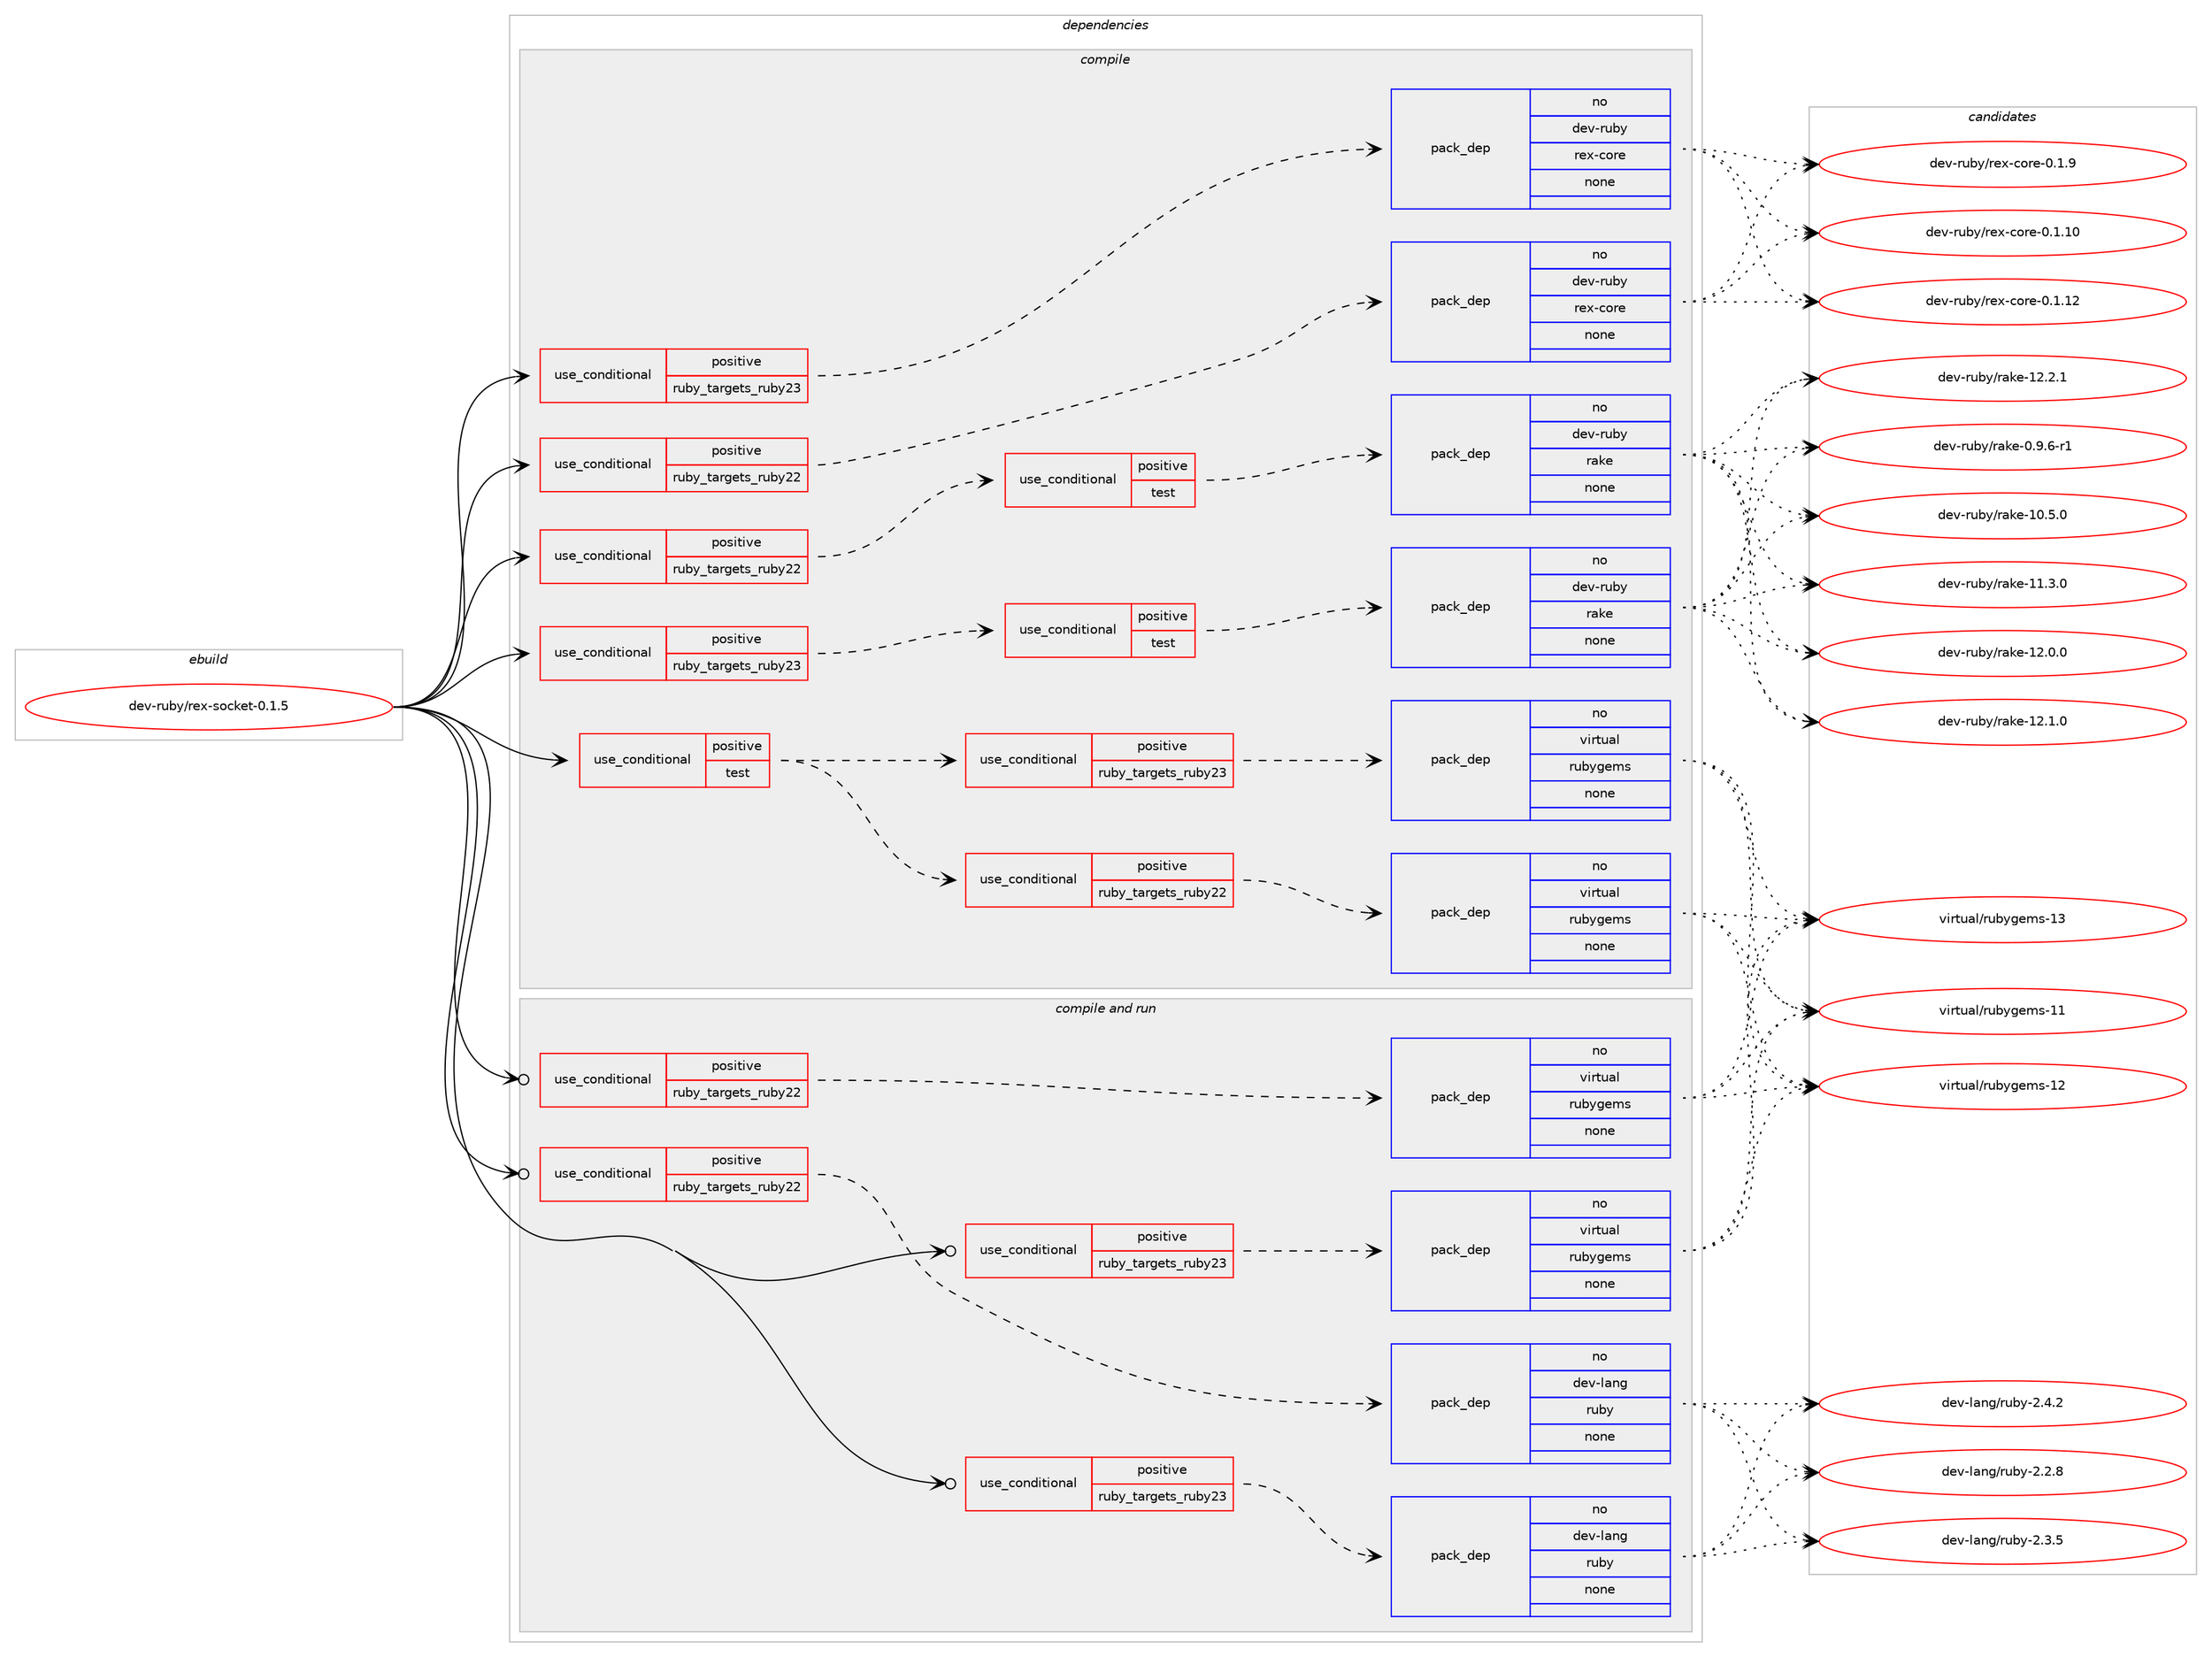 digraph prolog {

# *************
# Graph options
# *************

newrank=true;
concentrate=true;
compound=true;
graph [rankdir=LR,fontname=Helvetica,fontsize=10,ranksep=1.5];#, ranksep=2.5, nodesep=0.2];
edge  [arrowhead=vee];
node  [fontname=Helvetica,fontsize=10];

# **********
# The ebuild
# **********

subgraph cluster_leftcol {
color=gray;
rank=same;
label=<<i>ebuild</i>>;
id [label="dev-ruby/rex-socket-0.1.5", color=red, width=4, href="../dev-ruby/rex-socket-0.1.5.svg"];
}

# ****************
# The dependencies
# ****************

subgraph cluster_midcol {
color=gray;
label=<<i>dependencies</i>>;
subgraph cluster_compile {
fillcolor="#eeeeee";
style=filled;
label=<<i>compile</i>>;
subgraph cond68676 {
dependency261797 [label=<<TABLE BORDER="0" CELLBORDER="1" CELLSPACING="0" CELLPADDING="4"><TR><TD ROWSPAN="3" CELLPADDING="10">use_conditional</TD></TR><TR><TD>positive</TD></TR><TR><TD>ruby_targets_ruby22</TD></TR></TABLE>>, shape=none, color=red];
subgraph cond68677 {
dependency261798 [label=<<TABLE BORDER="0" CELLBORDER="1" CELLSPACING="0" CELLPADDING="4"><TR><TD ROWSPAN="3" CELLPADDING="10">use_conditional</TD></TR><TR><TD>positive</TD></TR><TR><TD>test</TD></TR></TABLE>>, shape=none, color=red];
subgraph pack189007 {
dependency261799 [label=<<TABLE BORDER="0" CELLBORDER="1" CELLSPACING="0" CELLPADDING="4" WIDTH="220"><TR><TD ROWSPAN="6" CELLPADDING="30">pack_dep</TD></TR><TR><TD WIDTH="110">no</TD></TR><TR><TD>dev-ruby</TD></TR><TR><TD>rake</TD></TR><TR><TD>none</TD></TR><TR><TD></TD></TR></TABLE>>, shape=none, color=blue];
}
dependency261798:e -> dependency261799:w [weight=20,style="dashed",arrowhead="vee"];
}
dependency261797:e -> dependency261798:w [weight=20,style="dashed",arrowhead="vee"];
}
id:e -> dependency261797:w [weight=20,style="solid",arrowhead="vee"];
subgraph cond68678 {
dependency261800 [label=<<TABLE BORDER="0" CELLBORDER="1" CELLSPACING="0" CELLPADDING="4"><TR><TD ROWSPAN="3" CELLPADDING="10">use_conditional</TD></TR><TR><TD>positive</TD></TR><TR><TD>ruby_targets_ruby22</TD></TR></TABLE>>, shape=none, color=red];
subgraph pack189008 {
dependency261801 [label=<<TABLE BORDER="0" CELLBORDER="1" CELLSPACING="0" CELLPADDING="4" WIDTH="220"><TR><TD ROWSPAN="6" CELLPADDING="30">pack_dep</TD></TR><TR><TD WIDTH="110">no</TD></TR><TR><TD>dev-ruby</TD></TR><TR><TD>rex-core</TD></TR><TR><TD>none</TD></TR><TR><TD></TD></TR></TABLE>>, shape=none, color=blue];
}
dependency261800:e -> dependency261801:w [weight=20,style="dashed",arrowhead="vee"];
}
id:e -> dependency261800:w [weight=20,style="solid",arrowhead="vee"];
subgraph cond68679 {
dependency261802 [label=<<TABLE BORDER="0" CELLBORDER="1" CELLSPACING="0" CELLPADDING="4"><TR><TD ROWSPAN="3" CELLPADDING="10">use_conditional</TD></TR><TR><TD>positive</TD></TR><TR><TD>ruby_targets_ruby23</TD></TR></TABLE>>, shape=none, color=red];
subgraph cond68680 {
dependency261803 [label=<<TABLE BORDER="0" CELLBORDER="1" CELLSPACING="0" CELLPADDING="4"><TR><TD ROWSPAN="3" CELLPADDING="10">use_conditional</TD></TR><TR><TD>positive</TD></TR><TR><TD>test</TD></TR></TABLE>>, shape=none, color=red];
subgraph pack189009 {
dependency261804 [label=<<TABLE BORDER="0" CELLBORDER="1" CELLSPACING="0" CELLPADDING="4" WIDTH="220"><TR><TD ROWSPAN="6" CELLPADDING="30">pack_dep</TD></TR><TR><TD WIDTH="110">no</TD></TR><TR><TD>dev-ruby</TD></TR><TR><TD>rake</TD></TR><TR><TD>none</TD></TR><TR><TD></TD></TR></TABLE>>, shape=none, color=blue];
}
dependency261803:e -> dependency261804:w [weight=20,style="dashed",arrowhead="vee"];
}
dependency261802:e -> dependency261803:w [weight=20,style="dashed",arrowhead="vee"];
}
id:e -> dependency261802:w [weight=20,style="solid",arrowhead="vee"];
subgraph cond68681 {
dependency261805 [label=<<TABLE BORDER="0" CELLBORDER="1" CELLSPACING="0" CELLPADDING="4"><TR><TD ROWSPAN="3" CELLPADDING="10">use_conditional</TD></TR><TR><TD>positive</TD></TR><TR><TD>ruby_targets_ruby23</TD></TR></TABLE>>, shape=none, color=red];
subgraph pack189010 {
dependency261806 [label=<<TABLE BORDER="0" CELLBORDER="1" CELLSPACING="0" CELLPADDING="4" WIDTH="220"><TR><TD ROWSPAN="6" CELLPADDING="30">pack_dep</TD></TR><TR><TD WIDTH="110">no</TD></TR><TR><TD>dev-ruby</TD></TR><TR><TD>rex-core</TD></TR><TR><TD>none</TD></TR><TR><TD></TD></TR></TABLE>>, shape=none, color=blue];
}
dependency261805:e -> dependency261806:w [weight=20,style="dashed",arrowhead="vee"];
}
id:e -> dependency261805:w [weight=20,style="solid",arrowhead="vee"];
subgraph cond68682 {
dependency261807 [label=<<TABLE BORDER="0" CELLBORDER="1" CELLSPACING="0" CELLPADDING="4"><TR><TD ROWSPAN="3" CELLPADDING="10">use_conditional</TD></TR><TR><TD>positive</TD></TR><TR><TD>test</TD></TR></TABLE>>, shape=none, color=red];
subgraph cond68683 {
dependency261808 [label=<<TABLE BORDER="0" CELLBORDER="1" CELLSPACING="0" CELLPADDING="4"><TR><TD ROWSPAN="3" CELLPADDING="10">use_conditional</TD></TR><TR><TD>positive</TD></TR><TR><TD>ruby_targets_ruby22</TD></TR></TABLE>>, shape=none, color=red];
subgraph pack189011 {
dependency261809 [label=<<TABLE BORDER="0" CELLBORDER="1" CELLSPACING="0" CELLPADDING="4" WIDTH="220"><TR><TD ROWSPAN="6" CELLPADDING="30">pack_dep</TD></TR><TR><TD WIDTH="110">no</TD></TR><TR><TD>virtual</TD></TR><TR><TD>rubygems</TD></TR><TR><TD>none</TD></TR><TR><TD></TD></TR></TABLE>>, shape=none, color=blue];
}
dependency261808:e -> dependency261809:w [weight=20,style="dashed",arrowhead="vee"];
}
dependency261807:e -> dependency261808:w [weight=20,style="dashed",arrowhead="vee"];
subgraph cond68684 {
dependency261810 [label=<<TABLE BORDER="0" CELLBORDER="1" CELLSPACING="0" CELLPADDING="4"><TR><TD ROWSPAN="3" CELLPADDING="10">use_conditional</TD></TR><TR><TD>positive</TD></TR><TR><TD>ruby_targets_ruby23</TD></TR></TABLE>>, shape=none, color=red];
subgraph pack189012 {
dependency261811 [label=<<TABLE BORDER="0" CELLBORDER="1" CELLSPACING="0" CELLPADDING="4" WIDTH="220"><TR><TD ROWSPAN="6" CELLPADDING="30">pack_dep</TD></TR><TR><TD WIDTH="110">no</TD></TR><TR><TD>virtual</TD></TR><TR><TD>rubygems</TD></TR><TR><TD>none</TD></TR><TR><TD></TD></TR></TABLE>>, shape=none, color=blue];
}
dependency261810:e -> dependency261811:w [weight=20,style="dashed",arrowhead="vee"];
}
dependency261807:e -> dependency261810:w [weight=20,style="dashed",arrowhead="vee"];
}
id:e -> dependency261807:w [weight=20,style="solid",arrowhead="vee"];
}
subgraph cluster_compileandrun {
fillcolor="#eeeeee";
style=filled;
label=<<i>compile and run</i>>;
subgraph cond68685 {
dependency261812 [label=<<TABLE BORDER="0" CELLBORDER="1" CELLSPACING="0" CELLPADDING="4"><TR><TD ROWSPAN="3" CELLPADDING="10">use_conditional</TD></TR><TR><TD>positive</TD></TR><TR><TD>ruby_targets_ruby22</TD></TR></TABLE>>, shape=none, color=red];
subgraph pack189013 {
dependency261813 [label=<<TABLE BORDER="0" CELLBORDER="1" CELLSPACING="0" CELLPADDING="4" WIDTH="220"><TR><TD ROWSPAN="6" CELLPADDING="30">pack_dep</TD></TR><TR><TD WIDTH="110">no</TD></TR><TR><TD>dev-lang</TD></TR><TR><TD>ruby</TD></TR><TR><TD>none</TD></TR><TR><TD></TD></TR></TABLE>>, shape=none, color=blue];
}
dependency261812:e -> dependency261813:w [weight=20,style="dashed",arrowhead="vee"];
}
id:e -> dependency261812:w [weight=20,style="solid",arrowhead="odotvee"];
subgraph cond68686 {
dependency261814 [label=<<TABLE BORDER="0" CELLBORDER="1" CELLSPACING="0" CELLPADDING="4"><TR><TD ROWSPAN="3" CELLPADDING="10">use_conditional</TD></TR><TR><TD>positive</TD></TR><TR><TD>ruby_targets_ruby22</TD></TR></TABLE>>, shape=none, color=red];
subgraph pack189014 {
dependency261815 [label=<<TABLE BORDER="0" CELLBORDER="1" CELLSPACING="0" CELLPADDING="4" WIDTH="220"><TR><TD ROWSPAN="6" CELLPADDING="30">pack_dep</TD></TR><TR><TD WIDTH="110">no</TD></TR><TR><TD>virtual</TD></TR><TR><TD>rubygems</TD></TR><TR><TD>none</TD></TR><TR><TD></TD></TR></TABLE>>, shape=none, color=blue];
}
dependency261814:e -> dependency261815:w [weight=20,style="dashed",arrowhead="vee"];
}
id:e -> dependency261814:w [weight=20,style="solid",arrowhead="odotvee"];
subgraph cond68687 {
dependency261816 [label=<<TABLE BORDER="0" CELLBORDER="1" CELLSPACING="0" CELLPADDING="4"><TR><TD ROWSPAN="3" CELLPADDING="10">use_conditional</TD></TR><TR><TD>positive</TD></TR><TR><TD>ruby_targets_ruby23</TD></TR></TABLE>>, shape=none, color=red];
subgraph pack189015 {
dependency261817 [label=<<TABLE BORDER="0" CELLBORDER="1" CELLSPACING="0" CELLPADDING="4" WIDTH="220"><TR><TD ROWSPAN="6" CELLPADDING="30">pack_dep</TD></TR><TR><TD WIDTH="110">no</TD></TR><TR><TD>dev-lang</TD></TR><TR><TD>ruby</TD></TR><TR><TD>none</TD></TR><TR><TD></TD></TR></TABLE>>, shape=none, color=blue];
}
dependency261816:e -> dependency261817:w [weight=20,style="dashed",arrowhead="vee"];
}
id:e -> dependency261816:w [weight=20,style="solid",arrowhead="odotvee"];
subgraph cond68688 {
dependency261818 [label=<<TABLE BORDER="0" CELLBORDER="1" CELLSPACING="0" CELLPADDING="4"><TR><TD ROWSPAN="3" CELLPADDING="10">use_conditional</TD></TR><TR><TD>positive</TD></TR><TR><TD>ruby_targets_ruby23</TD></TR></TABLE>>, shape=none, color=red];
subgraph pack189016 {
dependency261819 [label=<<TABLE BORDER="0" CELLBORDER="1" CELLSPACING="0" CELLPADDING="4" WIDTH="220"><TR><TD ROWSPAN="6" CELLPADDING="30">pack_dep</TD></TR><TR><TD WIDTH="110">no</TD></TR><TR><TD>virtual</TD></TR><TR><TD>rubygems</TD></TR><TR><TD>none</TD></TR><TR><TD></TD></TR></TABLE>>, shape=none, color=blue];
}
dependency261818:e -> dependency261819:w [weight=20,style="dashed",arrowhead="vee"];
}
id:e -> dependency261818:w [weight=20,style="solid",arrowhead="odotvee"];
}
subgraph cluster_run {
fillcolor="#eeeeee";
style=filled;
label=<<i>run</i>>;
}
}

# **************
# The candidates
# **************

subgraph cluster_choices {
rank=same;
color=gray;
label=<<i>candidates</i>>;

subgraph choice189007 {
color=black;
nodesep=1;
choice100101118451141179812147114971071014548465746544511449 [label="dev-ruby/rake-0.9.6-r1", color=red, width=4,href="../dev-ruby/rake-0.9.6-r1.svg"];
choice1001011184511411798121471149710710145494846534648 [label="dev-ruby/rake-10.5.0", color=red, width=4,href="../dev-ruby/rake-10.5.0.svg"];
choice1001011184511411798121471149710710145494946514648 [label="dev-ruby/rake-11.3.0", color=red, width=4,href="../dev-ruby/rake-11.3.0.svg"];
choice1001011184511411798121471149710710145495046484648 [label="dev-ruby/rake-12.0.0", color=red, width=4,href="../dev-ruby/rake-12.0.0.svg"];
choice1001011184511411798121471149710710145495046494648 [label="dev-ruby/rake-12.1.0", color=red, width=4,href="../dev-ruby/rake-12.1.0.svg"];
choice1001011184511411798121471149710710145495046504649 [label="dev-ruby/rake-12.2.1", color=red, width=4,href="../dev-ruby/rake-12.2.1.svg"];
dependency261799:e -> choice100101118451141179812147114971071014548465746544511449:w [style=dotted,weight="100"];
dependency261799:e -> choice1001011184511411798121471149710710145494846534648:w [style=dotted,weight="100"];
dependency261799:e -> choice1001011184511411798121471149710710145494946514648:w [style=dotted,weight="100"];
dependency261799:e -> choice1001011184511411798121471149710710145495046484648:w [style=dotted,weight="100"];
dependency261799:e -> choice1001011184511411798121471149710710145495046494648:w [style=dotted,weight="100"];
dependency261799:e -> choice1001011184511411798121471149710710145495046504649:w [style=dotted,weight="100"];
}
subgraph choice189008 {
color=black;
nodesep=1;
choice100101118451141179812147114101120459911111410145484649464948 [label="dev-ruby/rex-core-0.1.10", color=red, width=4,href="../dev-ruby/rex-core-0.1.10.svg"];
choice100101118451141179812147114101120459911111410145484649464950 [label="dev-ruby/rex-core-0.1.12", color=red, width=4,href="../dev-ruby/rex-core-0.1.12.svg"];
choice1001011184511411798121471141011204599111114101454846494657 [label="dev-ruby/rex-core-0.1.9", color=red, width=4,href="../dev-ruby/rex-core-0.1.9.svg"];
dependency261801:e -> choice100101118451141179812147114101120459911111410145484649464948:w [style=dotted,weight="100"];
dependency261801:e -> choice100101118451141179812147114101120459911111410145484649464950:w [style=dotted,weight="100"];
dependency261801:e -> choice1001011184511411798121471141011204599111114101454846494657:w [style=dotted,weight="100"];
}
subgraph choice189009 {
color=black;
nodesep=1;
choice100101118451141179812147114971071014548465746544511449 [label="dev-ruby/rake-0.9.6-r1", color=red, width=4,href="../dev-ruby/rake-0.9.6-r1.svg"];
choice1001011184511411798121471149710710145494846534648 [label="dev-ruby/rake-10.5.0", color=red, width=4,href="../dev-ruby/rake-10.5.0.svg"];
choice1001011184511411798121471149710710145494946514648 [label="dev-ruby/rake-11.3.0", color=red, width=4,href="../dev-ruby/rake-11.3.0.svg"];
choice1001011184511411798121471149710710145495046484648 [label="dev-ruby/rake-12.0.0", color=red, width=4,href="../dev-ruby/rake-12.0.0.svg"];
choice1001011184511411798121471149710710145495046494648 [label="dev-ruby/rake-12.1.0", color=red, width=4,href="../dev-ruby/rake-12.1.0.svg"];
choice1001011184511411798121471149710710145495046504649 [label="dev-ruby/rake-12.2.1", color=red, width=4,href="../dev-ruby/rake-12.2.1.svg"];
dependency261804:e -> choice100101118451141179812147114971071014548465746544511449:w [style=dotted,weight="100"];
dependency261804:e -> choice1001011184511411798121471149710710145494846534648:w [style=dotted,weight="100"];
dependency261804:e -> choice1001011184511411798121471149710710145494946514648:w [style=dotted,weight="100"];
dependency261804:e -> choice1001011184511411798121471149710710145495046484648:w [style=dotted,weight="100"];
dependency261804:e -> choice1001011184511411798121471149710710145495046494648:w [style=dotted,weight="100"];
dependency261804:e -> choice1001011184511411798121471149710710145495046504649:w [style=dotted,weight="100"];
}
subgraph choice189010 {
color=black;
nodesep=1;
choice100101118451141179812147114101120459911111410145484649464948 [label="dev-ruby/rex-core-0.1.10", color=red, width=4,href="../dev-ruby/rex-core-0.1.10.svg"];
choice100101118451141179812147114101120459911111410145484649464950 [label="dev-ruby/rex-core-0.1.12", color=red, width=4,href="../dev-ruby/rex-core-0.1.12.svg"];
choice1001011184511411798121471141011204599111114101454846494657 [label="dev-ruby/rex-core-0.1.9", color=red, width=4,href="../dev-ruby/rex-core-0.1.9.svg"];
dependency261806:e -> choice100101118451141179812147114101120459911111410145484649464948:w [style=dotted,weight="100"];
dependency261806:e -> choice100101118451141179812147114101120459911111410145484649464950:w [style=dotted,weight="100"];
dependency261806:e -> choice1001011184511411798121471141011204599111114101454846494657:w [style=dotted,weight="100"];
}
subgraph choice189011 {
color=black;
nodesep=1;
choice118105114116117971084711411798121103101109115454949 [label="virtual/rubygems-11", color=red, width=4,href="../virtual/rubygems-11.svg"];
choice118105114116117971084711411798121103101109115454950 [label="virtual/rubygems-12", color=red, width=4,href="../virtual/rubygems-12.svg"];
choice118105114116117971084711411798121103101109115454951 [label="virtual/rubygems-13", color=red, width=4,href="../virtual/rubygems-13.svg"];
dependency261809:e -> choice118105114116117971084711411798121103101109115454949:w [style=dotted,weight="100"];
dependency261809:e -> choice118105114116117971084711411798121103101109115454950:w [style=dotted,weight="100"];
dependency261809:e -> choice118105114116117971084711411798121103101109115454951:w [style=dotted,weight="100"];
}
subgraph choice189012 {
color=black;
nodesep=1;
choice118105114116117971084711411798121103101109115454949 [label="virtual/rubygems-11", color=red, width=4,href="../virtual/rubygems-11.svg"];
choice118105114116117971084711411798121103101109115454950 [label="virtual/rubygems-12", color=red, width=4,href="../virtual/rubygems-12.svg"];
choice118105114116117971084711411798121103101109115454951 [label="virtual/rubygems-13", color=red, width=4,href="../virtual/rubygems-13.svg"];
dependency261811:e -> choice118105114116117971084711411798121103101109115454949:w [style=dotted,weight="100"];
dependency261811:e -> choice118105114116117971084711411798121103101109115454950:w [style=dotted,weight="100"];
dependency261811:e -> choice118105114116117971084711411798121103101109115454951:w [style=dotted,weight="100"];
}
subgraph choice189013 {
color=black;
nodesep=1;
choice10010111845108971101034711411798121455046504656 [label="dev-lang/ruby-2.2.8", color=red, width=4,href="../dev-lang/ruby-2.2.8.svg"];
choice10010111845108971101034711411798121455046514653 [label="dev-lang/ruby-2.3.5", color=red, width=4,href="../dev-lang/ruby-2.3.5.svg"];
choice10010111845108971101034711411798121455046524650 [label="dev-lang/ruby-2.4.2", color=red, width=4,href="../dev-lang/ruby-2.4.2.svg"];
dependency261813:e -> choice10010111845108971101034711411798121455046504656:w [style=dotted,weight="100"];
dependency261813:e -> choice10010111845108971101034711411798121455046514653:w [style=dotted,weight="100"];
dependency261813:e -> choice10010111845108971101034711411798121455046524650:w [style=dotted,weight="100"];
}
subgraph choice189014 {
color=black;
nodesep=1;
choice118105114116117971084711411798121103101109115454949 [label="virtual/rubygems-11", color=red, width=4,href="../virtual/rubygems-11.svg"];
choice118105114116117971084711411798121103101109115454950 [label="virtual/rubygems-12", color=red, width=4,href="../virtual/rubygems-12.svg"];
choice118105114116117971084711411798121103101109115454951 [label="virtual/rubygems-13", color=red, width=4,href="../virtual/rubygems-13.svg"];
dependency261815:e -> choice118105114116117971084711411798121103101109115454949:w [style=dotted,weight="100"];
dependency261815:e -> choice118105114116117971084711411798121103101109115454950:w [style=dotted,weight="100"];
dependency261815:e -> choice118105114116117971084711411798121103101109115454951:w [style=dotted,weight="100"];
}
subgraph choice189015 {
color=black;
nodesep=1;
choice10010111845108971101034711411798121455046504656 [label="dev-lang/ruby-2.2.8", color=red, width=4,href="../dev-lang/ruby-2.2.8.svg"];
choice10010111845108971101034711411798121455046514653 [label="dev-lang/ruby-2.3.5", color=red, width=4,href="../dev-lang/ruby-2.3.5.svg"];
choice10010111845108971101034711411798121455046524650 [label="dev-lang/ruby-2.4.2", color=red, width=4,href="../dev-lang/ruby-2.4.2.svg"];
dependency261817:e -> choice10010111845108971101034711411798121455046504656:w [style=dotted,weight="100"];
dependency261817:e -> choice10010111845108971101034711411798121455046514653:w [style=dotted,weight="100"];
dependency261817:e -> choice10010111845108971101034711411798121455046524650:w [style=dotted,weight="100"];
}
subgraph choice189016 {
color=black;
nodesep=1;
choice118105114116117971084711411798121103101109115454949 [label="virtual/rubygems-11", color=red, width=4,href="../virtual/rubygems-11.svg"];
choice118105114116117971084711411798121103101109115454950 [label="virtual/rubygems-12", color=red, width=4,href="../virtual/rubygems-12.svg"];
choice118105114116117971084711411798121103101109115454951 [label="virtual/rubygems-13", color=red, width=4,href="../virtual/rubygems-13.svg"];
dependency261819:e -> choice118105114116117971084711411798121103101109115454949:w [style=dotted,weight="100"];
dependency261819:e -> choice118105114116117971084711411798121103101109115454950:w [style=dotted,weight="100"];
dependency261819:e -> choice118105114116117971084711411798121103101109115454951:w [style=dotted,weight="100"];
}
}

}
